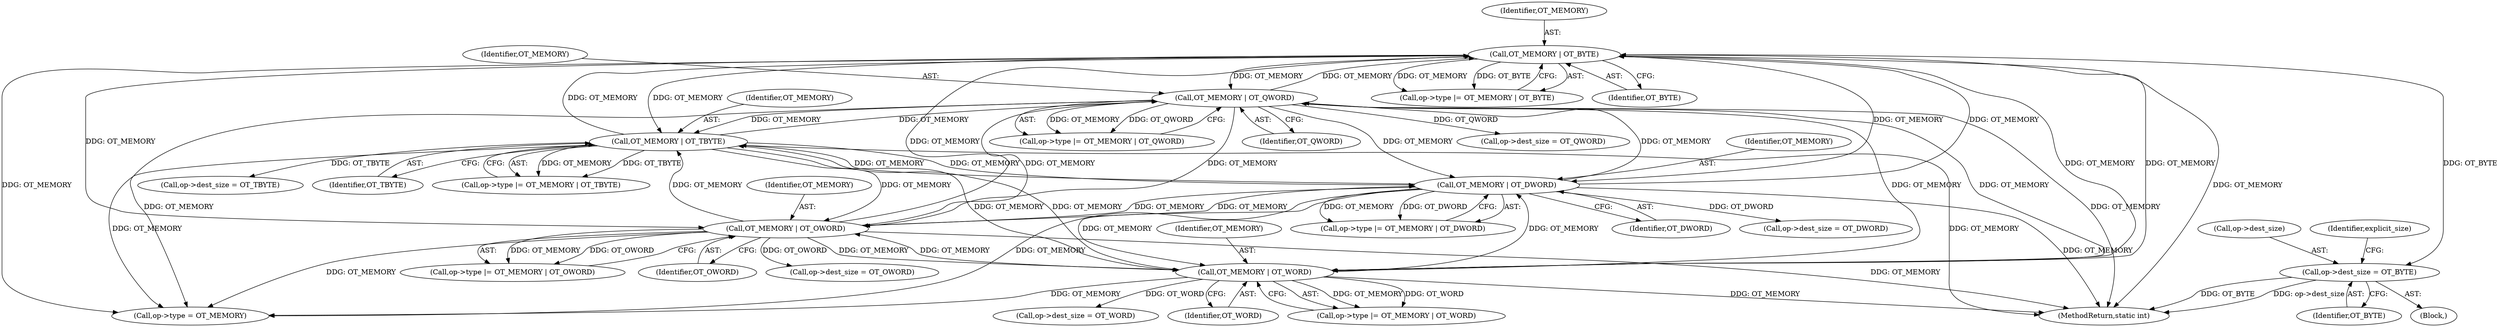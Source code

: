 digraph "0_radare2_9b46d38dd3c4de6048a488b655c7319f845af185@pointer" {
"1000175" [label="(Call,op->dest_size = OT_BYTE)"];
"1000172" [label="(Call,OT_MEMORY | OT_BYTE)"];
"1000247" [label="(Call,OT_MEMORY | OT_QWORD)"];
"1000297" [label="(Call,OT_MEMORY | OT_TBYTE)"];
"1000222" [label="(Call,OT_MEMORY | OT_DWORD)"];
"1000272" [label="(Call,OT_MEMORY | OT_OWORD)"];
"1000197" [label="(Call,OT_MEMORY | OT_WORD)"];
"1000175" [label="(Call,op->dest_size = OT_BYTE)"];
"1000249" [label="(Identifier,OT_QWORD)"];
"1000272" [label="(Call,OT_MEMORY | OT_OWORD)"];
"1000268" [label="(Call,op->type |= OT_MEMORY | OT_OWORD)"];
"1000200" [label="(Call,op->dest_size = OT_WORD)"];
"1000168" [label="(Call,op->type |= OT_MEMORY | OT_BYTE)"];
"1000273" [label="(Identifier,OT_MEMORY)"];
"1000173" [label="(Identifier,OT_MEMORY)"];
"1000300" [label="(Call,op->dest_size = OT_TBYTE)"];
"1000176" [label="(Call,op->dest_size)"];
"1000223" [label="(Identifier,OT_MEMORY)"];
"1000174" [label="(Identifier,OT_BYTE)"];
"1000275" [label="(Call,op->dest_size = OT_OWORD)"];
"1000222" [label="(Call,OT_MEMORY | OT_DWORD)"];
"1000198" [label="(Identifier,OT_MEMORY)"];
"1000934" [label="(MethodReturn,static int)"];
"1000297" [label="(Call,OT_MEMORY | OT_TBYTE)"];
"1000274" [label="(Identifier,OT_OWORD)"];
"1000197" [label="(Call,OT_MEMORY | OT_WORD)"];
"1000298" [label="(Identifier,OT_MEMORY)"];
"1000193" [label="(Call,op->type |= OT_MEMORY | OT_WORD)"];
"1000326" [label="(Call,op->type = OT_MEMORY)"];
"1000199" [label="(Identifier,OT_WORD)"];
"1000225" [label="(Call,op->dest_size = OT_DWORD)"];
"1000167" [label="(Block,)"];
"1000248" [label="(Identifier,OT_MEMORY)"];
"1000247" [label="(Call,OT_MEMORY | OT_QWORD)"];
"1000224" [label="(Identifier,OT_DWORD)"];
"1000250" [label="(Call,op->dest_size = OT_QWORD)"];
"1000243" [label="(Call,op->type |= OT_MEMORY | OT_QWORD)"];
"1000181" [label="(Identifier,explicit_size)"];
"1000299" [label="(Identifier,OT_TBYTE)"];
"1000218" [label="(Call,op->type |= OT_MEMORY | OT_DWORD)"];
"1000179" [label="(Identifier,OT_BYTE)"];
"1000172" [label="(Call,OT_MEMORY | OT_BYTE)"];
"1000293" [label="(Call,op->type |= OT_MEMORY | OT_TBYTE)"];
"1000175" -> "1000167"  [label="AST: "];
"1000175" -> "1000179"  [label="CFG: "];
"1000176" -> "1000175"  [label="AST: "];
"1000179" -> "1000175"  [label="AST: "];
"1000181" -> "1000175"  [label="CFG: "];
"1000175" -> "1000934"  [label="DDG: OT_BYTE"];
"1000175" -> "1000934"  [label="DDG: op->dest_size"];
"1000172" -> "1000175"  [label="DDG: OT_BYTE"];
"1000172" -> "1000168"  [label="AST: "];
"1000172" -> "1000174"  [label="CFG: "];
"1000173" -> "1000172"  [label="AST: "];
"1000174" -> "1000172"  [label="AST: "];
"1000168" -> "1000172"  [label="CFG: "];
"1000172" -> "1000934"  [label="DDG: OT_MEMORY"];
"1000172" -> "1000168"  [label="DDG: OT_MEMORY"];
"1000172" -> "1000168"  [label="DDG: OT_BYTE"];
"1000247" -> "1000172"  [label="DDG: OT_MEMORY"];
"1000297" -> "1000172"  [label="DDG: OT_MEMORY"];
"1000222" -> "1000172"  [label="DDG: OT_MEMORY"];
"1000272" -> "1000172"  [label="DDG: OT_MEMORY"];
"1000197" -> "1000172"  [label="DDG: OT_MEMORY"];
"1000172" -> "1000197"  [label="DDG: OT_MEMORY"];
"1000172" -> "1000222"  [label="DDG: OT_MEMORY"];
"1000172" -> "1000247"  [label="DDG: OT_MEMORY"];
"1000172" -> "1000272"  [label="DDG: OT_MEMORY"];
"1000172" -> "1000297"  [label="DDG: OT_MEMORY"];
"1000172" -> "1000326"  [label="DDG: OT_MEMORY"];
"1000247" -> "1000243"  [label="AST: "];
"1000247" -> "1000249"  [label="CFG: "];
"1000248" -> "1000247"  [label="AST: "];
"1000249" -> "1000247"  [label="AST: "];
"1000243" -> "1000247"  [label="CFG: "];
"1000247" -> "1000934"  [label="DDG: OT_MEMORY"];
"1000247" -> "1000197"  [label="DDG: OT_MEMORY"];
"1000247" -> "1000222"  [label="DDG: OT_MEMORY"];
"1000247" -> "1000243"  [label="DDG: OT_MEMORY"];
"1000247" -> "1000243"  [label="DDG: OT_QWORD"];
"1000297" -> "1000247"  [label="DDG: OT_MEMORY"];
"1000222" -> "1000247"  [label="DDG: OT_MEMORY"];
"1000272" -> "1000247"  [label="DDG: OT_MEMORY"];
"1000197" -> "1000247"  [label="DDG: OT_MEMORY"];
"1000247" -> "1000250"  [label="DDG: OT_QWORD"];
"1000247" -> "1000272"  [label="DDG: OT_MEMORY"];
"1000247" -> "1000297"  [label="DDG: OT_MEMORY"];
"1000247" -> "1000326"  [label="DDG: OT_MEMORY"];
"1000297" -> "1000293"  [label="AST: "];
"1000297" -> "1000299"  [label="CFG: "];
"1000298" -> "1000297"  [label="AST: "];
"1000299" -> "1000297"  [label="AST: "];
"1000293" -> "1000297"  [label="CFG: "];
"1000297" -> "1000934"  [label="DDG: OT_MEMORY"];
"1000297" -> "1000197"  [label="DDG: OT_MEMORY"];
"1000297" -> "1000222"  [label="DDG: OT_MEMORY"];
"1000297" -> "1000272"  [label="DDG: OT_MEMORY"];
"1000297" -> "1000293"  [label="DDG: OT_MEMORY"];
"1000297" -> "1000293"  [label="DDG: OT_TBYTE"];
"1000222" -> "1000297"  [label="DDG: OT_MEMORY"];
"1000272" -> "1000297"  [label="DDG: OT_MEMORY"];
"1000197" -> "1000297"  [label="DDG: OT_MEMORY"];
"1000297" -> "1000300"  [label="DDG: OT_TBYTE"];
"1000297" -> "1000326"  [label="DDG: OT_MEMORY"];
"1000222" -> "1000218"  [label="AST: "];
"1000222" -> "1000224"  [label="CFG: "];
"1000223" -> "1000222"  [label="AST: "];
"1000224" -> "1000222"  [label="AST: "];
"1000218" -> "1000222"  [label="CFG: "];
"1000222" -> "1000934"  [label="DDG: OT_MEMORY"];
"1000222" -> "1000197"  [label="DDG: OT_MEMORY"];
"1000222" -> "1000218"  [label="DDG: OT_MEMORY"];
"1000222" -> "1000218"  [label="DDG: OT_DWORD"];
"1000272" -> "1000222"  [label="DDG: OT_MEMORY"];
"1000197" -> "1000222"  [label="DDG: OT_MEMORY"];
"1000222" -> "1000225"  [label="DDG: OT_DWORD"];
"1000222" -> "1000272"  [label="DDG: OT_MEMORY"];
"1000222" -> "1000326"  [label="DDG: OT_MEMORY"];
"1000272" -> "1000268"  [label="AST: "];
"1000272" -> "1000274"  [label="CFG: "];
"1000273" -> "1000272"  [label="AST: "];
"1000274" -> "1000272"  [label="AST: "];
"1000268" -> "1000272"  [label="CFG: "];
"1000272" -> "1000934"  [label="DDG: OT_MEMORY"];
"1000272" -> "1000197"  [label="DDG: OT_MEMORY"];
"1000272" -> "1000268"  [label="DDG: OT_MEMORY"];
"1000272" -> "1000268"  [label="DDG: OT_OWORD"];
"1000197" -> "1000272"  [label="DDG: OT_MEMORY"];
"1000272" -> "1000275"  [label="DDG: OT_OWORD"];
"1000272" -> "1000326"  [label="DDG: OT_MEMORY"];
"1000197" -> "1000193"  [label="AST: "];
"1000197" -> "1000199"  [label="CFG: "];
"1000198" -> "1000197"  [label="AST: "];
"1000199" -> "1000197"  [label="AST: "];
"1000193" -> "1000197"  [label="CFG: "];
"1000197" -> "1000934"  [label="DDG: OT_MEMORY"];
"1000197" -> "1000193"  [label="DDG: OT_MEMORY"];
"1000197" -> "1000193"  [label="DDG: OT_WORD"];
"1000197" -> "1000200"  [label="DDG: OT_WORD"];
"1000197" -> "1000326"  [label="DDG: OT_MEMORY"];
}
